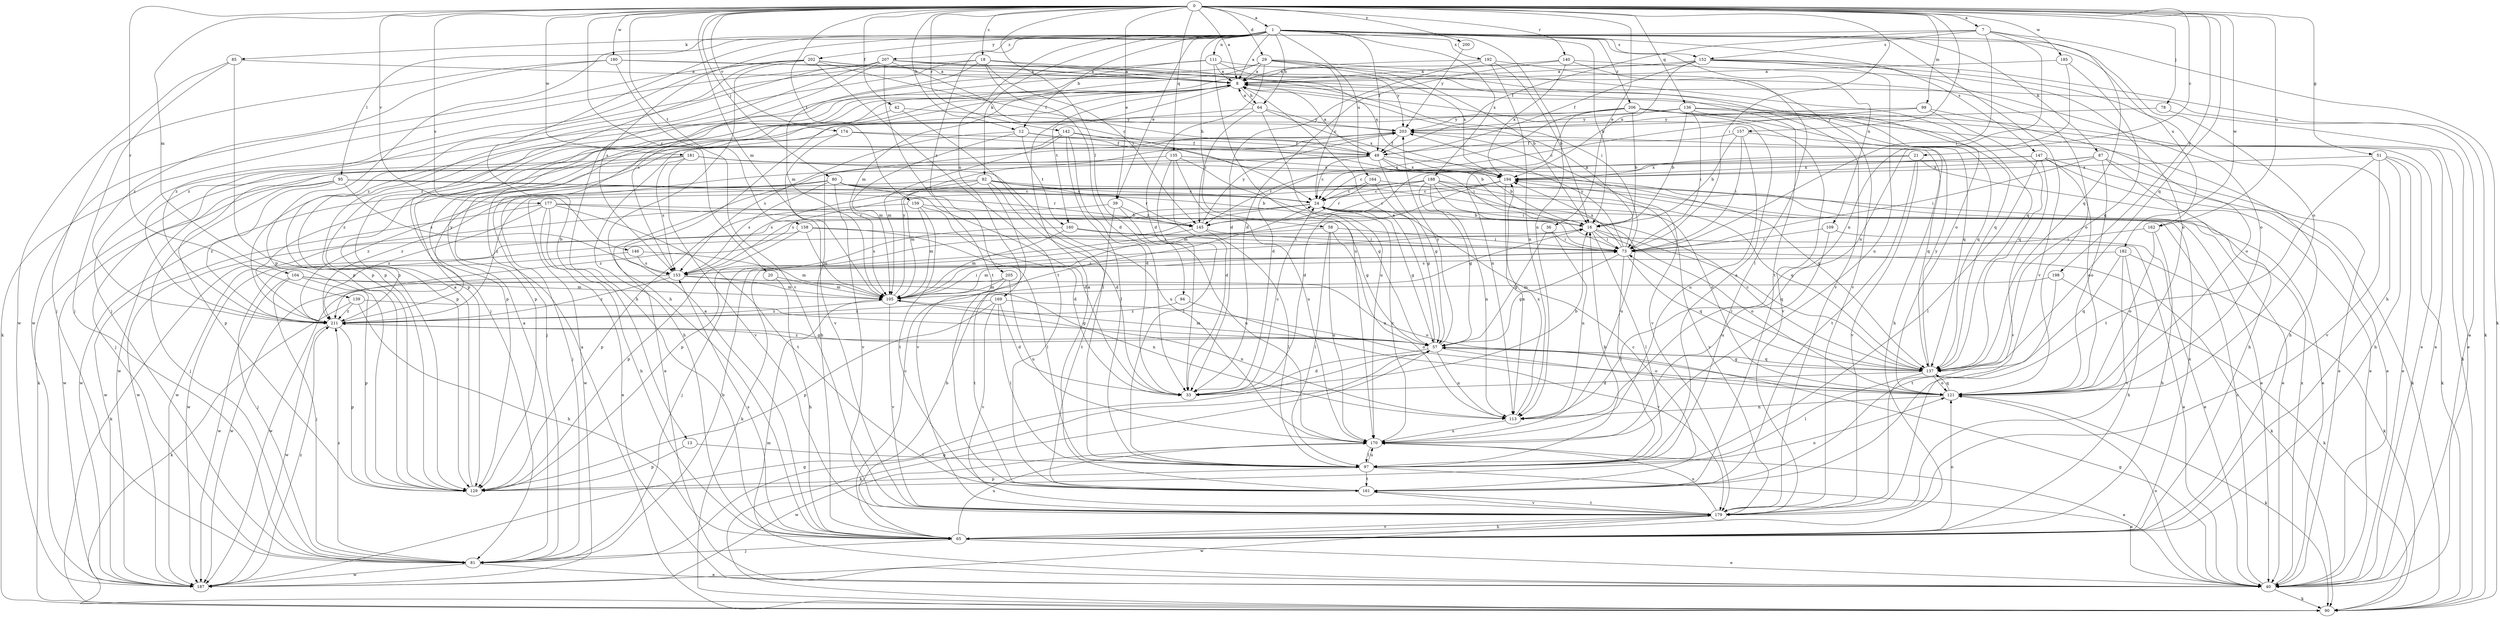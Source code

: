 strict digraph  {
0;
1;
7;
8;
12;
13;
16;
18;
20;
21;
24;
29;
33;
36;
39;
40;
42;
49;
51;
57;
58;
64;
65;
73;
78;
80;
81;
82;
85;
87;
90;
94;
95;
97;
99;
104;
105;
109;
111;
113;
121;
129;
135;
136;
137;
139;
140;
142;
145;
146;
147;
152;
153;
157;
158;
159;
160;
161;
162;
164;
169;
170;
174;
177;
179;
180;
181;
182;
185;
187;
188;
192;
194;
198;
200;
202;
203;
205;
206;
207;
211;
0 -> 1  [label=a];
0 -> 7  [label=a];
0 -> 8  [label=a];
0 -> 12  [label=b];
0 -> 18  [label=c];
0 -> 20  [label=c];
0 -> 21  [label=c];
0 -> 29  [label=d];
0 -> 36  [label=e];
0 -> 39  [label=e];
0 -> 42  [label=f];
0 -> 51  [label=g];
0 -> 73  [label=i];
0 -> 78  [label=j];
0 -> 80  [label=j];
0 -> 94  [label=l];
0 -> 99  [label=m];
0 -> 104  [label=m];
0 -> 105  [label=m];
0 -> 135  [label=q];
0 -> 136  [label=q];
0 -> 137  [label=q];
0 -> 139  [label=r];
0 -> 140  [label=r];
0 -> 142  [label=r];
0 -> 146  [label=s];
0 -> 157  [label=t];
0 -> 158  [label=t];
0 -> 159  [label=t];
0 -> 162  [label=u];
0 -> 174  [label=v];
0 -> 177  [label=v];
0 -> 180  [label=w];
0 -> 181  [label=w];
0 -> 182  [label=w];
0 -> 185  [label=w];
0 -> 198  [label=y];
0 -> 200  [label=y];
1 -> 8  [label=a];
1 -> 12  [label=b];
1 -> 13  [label=b];
1 -> 16  [label=b];
1 -> 39  [label=e];
1 -> 49  [label=f];
1 -> 58  [label=h];
1 -> 64  [label=h];
1 -> 82  [label=k];
1 -> 85  [label=k];
1 -> 87  [label=k];
1 -> 95  [label=l];
1 -> 109  [label=n];
1 -> 111  [label=n];
1 -> 113  [label=n];
1 -> 121  [label=o];
1 -> 129  [label=p];
1 -> 147  [label=s];
1 -> 152  [label=s];
1 -> 162  [label=u];
1 -> 164  [label=u];
1 -> 169  [label=u];
1 -> 179  [label=v];
1 -> 188  [label=x];
1 -> 192  [label=x];
1 -> 202  [label=y];
1 -> 205  [label=z];
1 -> 206  [label=z];
1 -> 207  [label=z];
7 -> 49  [label=f];
7 -> 73  [label=i];
7 -> 90  [label=k];
7 -> 113  [label=n];
7 -> 137  [label=q];
7 -> 152  [label=s];
7 -> 153  [label=s];
8 -> 64  [label=h];
8 -> 129  [label=p];
8 -> 137  [label=q];
8 -> 160  [label=t];
12 -> 49  [label=f];
12 -> 73  [label=i];
12 -> 105  [label=m];
12 -> 153  [label=s];
12 -> 160  [label=t];
13 -> 97  [label=l];
13 -> 129  [label=p];
16 -> 73  [label=i];
16 -> 90  [label=k];
16 -> 97  [label=l];
16 -> 121  [label=o];
16 -> 137  [label=q];
18 -> 8  [label=a];
18 -> 33  [label=d];
18 -> 105  [label=m];
18 -> 129  [label=p];
18 -> 145  [label=r];
18 -> 203  [label=y];
18 -> 211  [label=z];
20 -> 65  [label=h];
20 -> 105  [label=m];
21 -> 24  [label=c];
21 -> 40  [label=e];
21 -> 161  [label=t];
21 -> 179  [label=v];
21 -> 194  [label=x];
24 -> 16  [label=b];
24 -> 57  [label=g];
24 -> 129  [label=p];
24 -> 187  [label=w];
24 -> 211  [label=z];
29 -> 8  [label=a];
29 -> 16  [label=b];
29 -> 24  [label=c];
29 -> 33  [label=d];
29 -> 81  [label=j];
29 -> 105  [label=m];
29 -> 137  [label=q];
29 -> 194  [label=x];
33 -> 16  [label=b];
33 -> 24  [label=c];
36 -> 57  [label=g];
36 -> 73  [label=i];
36 -> 113  [label=n];
39 -> 145  [label=r];
39 -> 161  [label=t];
39 -> 170  [label=u];
39 -> 187  [label=w];
40 -> 8  [label=a];
40 -> 24  [label=c];
40 -> 57  [label=g];
40 -> 90  [label=k];
40 -> 105  [label=m];
40 -> 121  [label=o];
40 -> 194  [label=x];
42 -> 97  [label=l];
42 -> 129  [label=p];
42 -> 203  [label=y];
49 -> 8  [label=a];
49 -> 16  [label=b];
49 -> 24  [label=c];
49 -> 57  [label=g];
49 -> 81  [label=j];
49 -> 137  [label=q];
49 -> 187  [label=w];
49 -> 194  [label=x];
51 -> 40  [label=e];
51 -> 65  [label=h];
51 -> 90  [label=k];
51 -> 161  [label=t];
51 -> 179  [label=v];
51 -> 194  [label=x];
57 -> 8  [label=a];
57 -> 33  [label=d];
57 -> 90  [label=k];
57 -> 105  [label=m];
57 -> 113  [label=n];
57 -> 121  [label=o];
57 -> 137  [label=q];
57 -> 203  [label=y];
57 -> 211  [label=z];
58 -> 73  [label=i];
58 -> 97  [label=l];
58 -> 113  [label=n];
58 -> 170  [label=u];
58 -> 187  [label=w];
64 -> 8  [label=a];
64 -> 81  [label=j];
64 -> 145  [label=r];
64 -> 170  [label=u];
64 -> 194  [label=x];
64 -> 203  [label=y];
65 -> 8  [label=a];
65 -> 16  [label=b];
65 -> 24  [label=c];
65 -> 40  [label=e];
65 -> 81  [label=j];
65 -> 121  [label=o];
65 -> 153  [label=s];
65 -> 170  [label=u];
65 -> 179  [label=v];
65 -> 194  [label=x];
73 -> 8  [label=a];
73 -> 57  [label=g];
73 -> 90  [label=k];
73 -> 97  [label=l];
73 -> 105  [label=m];
73 -> 137  [label=q];
73 -> 153  [label=s];
73 -> 194  [label=x];
73 -> 203  [label=y];
78 -> 40  [label=e];
78 -> 203  [label=y];
80 -> 16  [label=b];
80 -> 24  [label=c];
80 -> 33  [label=d];
80 -> 121  [label=o];
80 -> 153  [label=s];
80 -> 179  [label=v];
80 -> 187  [label=w];
80 -> 211  [label=z];
81 -> 8  [label=a];
81 -> 16  [label=b];
81 -> 40  [label=e];
81 -> 57  [label=g];
81 -> 187  [label=w];
81 -> 211  [label=z];
82 -> 24  [label=c];
82 -> 33  [label=d];
82 -> 40  [label=e];
82 -> 105  [label=m];
82 -> 145  [label=r];
82 -> 153  [label=s];
82 -> 179  [label=v];
82 -> 211  [label=z];
85 -> 8  [label=a];
85 -> 81  [label=j];
85 -> 129  [label=p];
85 -> 187  [label=w];
87 -> 33  [label=d];
87 -> 40  [label=e];
87 -> 65  [label=h];
87 -> 73  [label=i];
87 -> 121  [label=o];
87 -> 194  [label=x];
90 -> 8  [label=a];
94 -> 179  [label=v];
94 -> 211  [label=z];
95 -> 24  [label=c];
95 -> 81  [label=j];
95 -> 145  [label=r];
95 -> 153  [label=s];
95 -> 187  [label=w];
95 -> 211  [label=z];
97 -> 8  [label=a];
97 -> 16  [label=b];
97 -> 40  [label=e];
97 -> 129  [label=p];
97 -> 161  [label=t];
97 -> 170  [label=u];
99 -> 24  [label=c];
99 -> 121  [label=o];
99 -> 137  [label=q];
99 -> 203  [label=y];
104 -> 81  [label=j];
104 -> 105  [label=m];
104 -> 113  [label=n];
104 -> 129  [label=p];
104 -> 187  [label=w];
105 -> 73  [label=i];
105 -> 113  [label=n];
105 -> 179  [label=v];
105 -> 203  [label=y];
105 -> 211  [label=z];
109 -> 40  [label=e];
109 -> 73  [label=i];
109 -> 170  [label=u];
111 -> 8  [label=a];
111 -> 129  [label=p];
111 -> 161  [label=t];
111 -> 170  [label=u];
111 -> 179  [label=v];
111 -> 211  [label=z];
113 -> 170  [label=u];
113 -> 194  [label=x];
121 -> 90  [label=k];
121 -> 113  [label=n];
121 -> 137  [label=q];
129 -> 8  [label=a];
129 -> 121  [label=o];
135 -> 33  [label=d];
135 -> 40  [label=e];
135 -> 57  [label=g];
135 -> 97  [label=l];
135 -> 170  [label=u];
135 -> 194  [label=x];
136 -> 16  [label=b];
136 -> 40  [label=e];
136 -> 73  [label=i];
136 -> 90  [label=k];
136 -> 129  [label=p];
136 -> 137  [label=q];
136 -> 203  [label=y];
137 -> 24  [label=c];
137 -> 33  [label=d];
137 -> 57  [label=g];
137 -> 73  [label=i];
137 -> 97  [label=l];
137 -> 121  [label=o];
137 -> 203  [label=y];
139 -> 57  [label=g];
139 -> 65  [label=h];
139 -> 90  [label=k];
139 -> 211  [label=z];
140 -> 8  [label=a];
140 -> 33  [label=d];
140 -> 97  [label=l];
140 -> 121  [label=o];
140 -> 194  [label=x];
142 -> 16  [label=b];
142 -> 33  [label=d];
142 -> 49  [label=f];
142 -> 81  [label=j];
142 -> 97  [label=l];
142 -> 105  [label=m];
145 -> 73  [label=i];
145 -> 81  [label=j];
145 -> 97  [label=l];
145 -> 203  [label=y];
146 -> 81  [label=j];
146 -> 105  [label=m];
146 -> 153  [label=s];
147 -> 40  [label=e];
147 -> 90  [label=k];
147 -> 97  [label=l];
147 -> 121  [label=o];
147 -> 145  [label=r];
147 -> 179  [label=v];
147 -> 194  [label=x];
152 -> 8  [label=a];
152 -> 49  [label=f];
152 -> 65  [label=h];
152 -> 90  [label=k];
152 -> 121  [label=o];
152 -> 170  [label=u];
152 -> 194  [label=x];
152 -> 211  [label=z];
153 -> 105  [label=m];
153 -> 121  [label=o];
153 -> 187  [label=w];
153 -> 211  [label=z];
157 -> 16  [label=b];
157 -> 49  [label=f];
157 -> 65  [label=h];
157 -> 73  [label=i];
157 -> 170  [label=u];
158 -> 73  [label=i];
158 -> 90  [label=k];
158 -> 97  [label=l];
158 -> 105  [label=m];
158 -> 129  [label=p];
159 -> 16  [label=b];
159 -> 33  [label=d];
159 -> 105  [label=m];
159 -> 129  [label=p];
159 -> 161  [label=t];
160 -> 40  [label=e];
160 -> 73  [label=i];
160 -> 105  [label=m];
160 -> 153  [label=s];
161 -> 8  [label=a];
161 -> 24  [label=c];
161 -> 179  [label=v];
162 -> 65  [label=h];
162 -> 73  [label=i];
162 -> 121  [label=o];
164 -> 24  [label=c];
164 -> 57  [label=g];
164 -> 137  [label=q];
164 -> 145  [label=r];
169 -> 33  [label=d];
169 -> 97  [label=l];
169 -> 121  [label=o];
169 -> 129  [label=p];
169 -> 179  [label=v];
169 -> 211  [label=z];
170 -> 24  [label=c];
170 -> 40  [label=e];
170 -> 97  [label=l];
170 -> 187  [label=w];
174 -> 49  [label=f];
174 -> 65  [label=h];
174 -> 137  [label=q];
174 -> 179  [label=v];
177 -> 40  [label=e];
177 -> 57  [label=g];
177 -> 65  [label=h];
177 -> 145  [label=r];
177 -> 161  [label=t];
177 -> 187  [label=w];
177 -> 211  [label=z];
179 -> 65  [label=h];
179 -> 161  [label=t];
179 -> 170  [label=u];
179 -> 187  [label=w];
180 -> 8  [label=a];
180 -> 81  [label=j];
180 -> 121  [label=o];
180 -> 179  [label=v];
180 -> 211  [label=z];
181 -> 90  [label=k];
181 -> 129  [label=p];
181 -> 153  [label=s];
181 -> 170  [label=u];
181 -> 179  [label=v];
181 -> 194  [label=x];
182 -> 65  [label=h];
182 -> 90  [label=k];
182 -> 137  [label=q];
182 -> 153  [label=s];
182 -> 179  [label=v];
185 -> 8  [label=a];
185 -> 113  [label=n];
185 -> 137  [label=q];
187 -> 57  [label=g];
187 -> 211  [label=z];
188 -> 24  [label=c];
188 -> 40  [label=e];
188 -> 57  [label=g];
188 -> 73  [label=i];
188 -> 113  [label=n];
188 -> 153  [label=s];
188 -> 170  [label=u];
188 -> 179  [label=v];
188 -> 187  [label=w];
188 -> 211  [label=z];
192 -> 8  [label=a];
192 -> 16  [label=b];
192 -> 33  [label=d];
192 -> 113  [label=n];
192 -> 179  [label=v];
194 -> 24  [label=c];
194 -> 40  [label=e];
194 -> 105  [label=m];
194 -> 113  [label=n];
194 -> 145  [label=r];
198 -> 90  [label=k];
198 -> 105  [label=m];
198 -> 161  [label=t];
200 -> 203  [label=y];
202 -> 8  [label=a];
202 -> 49  [label=f];
202 -> 65  [label=h];
202 -> 73  [label=i];
202 -> 81  [label=j];
202 -> 161  [label=t];
202 -> 187  [label=w];
202 -> 211  [label=z];
203 -> 49  [label=f];
203 -> 65  [label=h];
203 -> 179  [label=v];
203 -> 211  [label=z];
205 -> 105  [label=m];
205 -> 161  [label=t];
205 -> 170  [label=u];
205 -> 187  [label=w];
206 -> 16  [label=b];
206 -> 33  [label=d];
206 -> 40  [label=e];
206 -> 65  [label=h];
206 -> 113  [label=n];
206 -> 129  [label=p];
206 -> 137  [label=q];
206 -> 179  [label=v];
206 -> 203  [label=y];
207 -> 8  [label=a];
207 -> 24  [label=c];
207 -> 65  [label=h];
207 -> 90  [label=k];
207 -> 121  [label=o];
207 -> 129  [label=p];
207 -> 153  [label=s];
207 -> 161  [label=t];
207 -> 194  [label=x];
211 -> 57  [label=g];
211 -> 129  [label=p];
211 -> 187  [label=w];
211 -> 203  [label=y];
}
